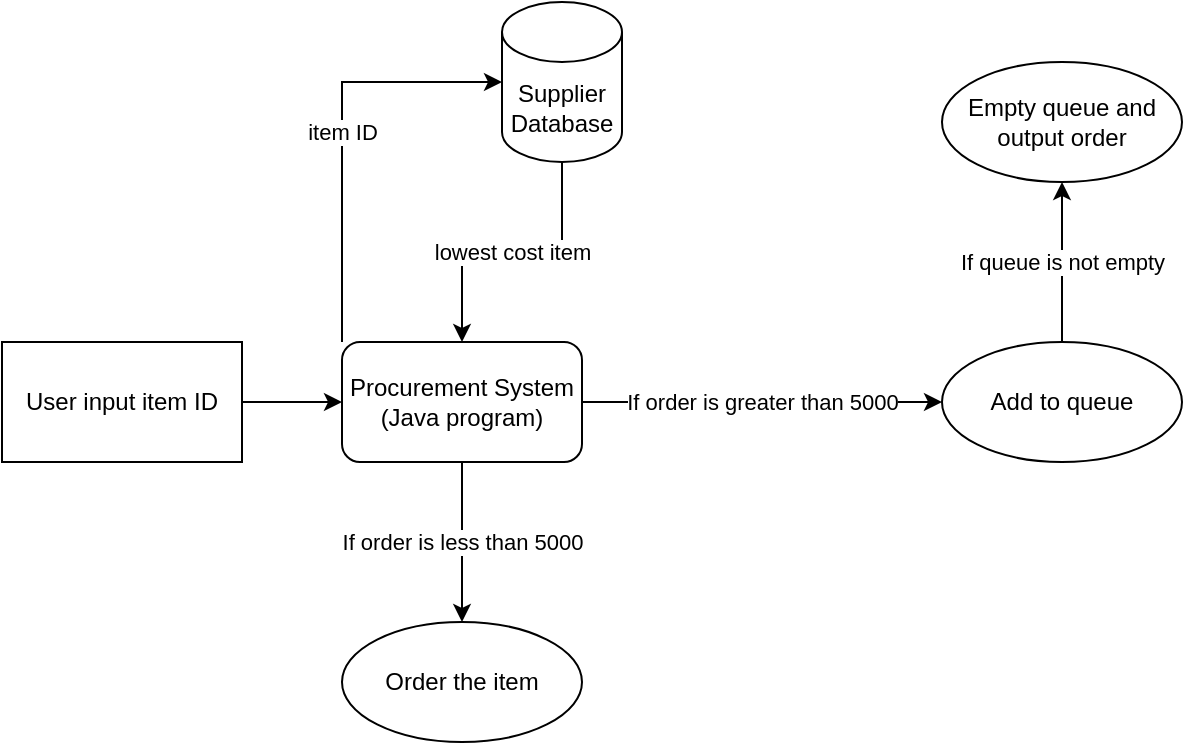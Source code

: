 <mxfile version="20.5.3" type="google"><diagram id="kgpKYQtTHZ0yAKxKKP6v" name="Page-1"><mxGraphModel grid="1" page="1" gridSize="10" guides="1" tooltips="1" connect="1" arrows="1" fold="1" pageScale="1" pageWidth="850" pageHeight="1100" math="0" shadow="0"><root><mxCell id="0"/><mxCell id="1" parent="0"/><mxCell id="iQUMQnwi9PEeLmqJKpma-3" value="If order is greater than 5000" style="edgeStyle=orthogonalEdgeStyle;rounded=0;orthogonalLoop=1;jettySize=auto;html=1;" edge="1" parent="1" source="iQUMQnwi9PEeLmqJKpma-1" target="iQUMQnwi9PEeLmqJKpma-2"><mxGeometry relative="1" as="geometry"/></mxCell><mxCell id="iQUMQnwi9PEeLmqJKpma-5" value="If order is less than 5000" style="edgeStyle=orthogonalEdgeStyle;rounded=0;orthogonalLoop=1;jettySize=auto;html=1;" edge="1" parent="1" source="iQUMQnwi9PEeLmqJKpma-1" target="iQUMQnwi9PEeLmqJKpma-4"><mxGeometry relative="1" as="geometry"/></mxCell><mxCell id="iQUMQnwi9PEeLmqJKpma-13" value="item ID" style="edgeStyle=orthogonalEdgeStyle;rounded=0;orthogonalLoop=1;jettySize=auto;html=1;entryX=0;entryY=0.5;entryDx=0;entryDy=0;entryPerimeter=0;" edge="1" parent="1" source="iQUMQnwi9PEeLmqJKpma-1" target="iQUMQnwi9PEeLmqJKpma-10"><mxGeometry relative="1" as="geometry"><Array as="points"><mxPoint x="220" y="90"/></Array></mxGeometry></mxCell><mxCell id="iQUMQnwi9PEeLmqJKpma-1" value="Procurement System&lt;br&gt;(Java program)" style="rounded=1;whiteSpace=wrap;html=1;" vertex="1" parent="1"><mxGeometry x="220" y="220" width="120" height="60" as="geometry"/></mxCell><mxCell id="iQUMQnwi9PEeLmqJKpma-9" value="If queue is not empty" style="edgeStyle=orthogonalEdgeStyle;rounded=0;orthogonalLoop=1;jettySize=auto;html=1;" edge="1" parent="1" source="iQUMQnwi9PEeLmqJKpma-2" target="iQUMQnwi9PEeLmqJKpma-8"><mxGeometry relative="1" as="geometry"/></mxCell><mxCell id="iQUMQnwi9PEeLmqJKpma-2" value="Add to queue" style="ellipse;whiteSpace=wrap;html=1;rounded=1;" vertex="1" parent="1"><mxGeometry x="520" y="220" width="120" height="60" as="geometry"/></mxCell><mxCell id="iQUMQnwi9PEeLmqJKpma-4" value="Order the item" style="ellipse;whiteSpace=wrap;html=1;rounded=1;" vertex="1" parent="1"><mxGeometry x="220" y="360" width="120" height="60" as="geometry"/></mxCell><mxCell id="iQUMQnwi9PEeLmqJKpma-8" value="Empty queue and output order" style="ellipse;whiteSpace=wrap;html=1;rounded=1;" vertex="1" parent="1"><mxGeometry x="520" y="80" width="120" height="60" as="geometry"/></mxCell><mxCell id="iQUMQnwi9PEeLmqJKpma-11" value="lowest cost item" style="edgeStyle=orthogonalEdgeStyle;rounded=0;orthogonalLoop=1;jettySize=auto;html=1;" edge="1" parent="1" source="iQUMQnwi9PEeLmqJKpma-10" target="iQUMQnwi9PEeLmqJKpma-1"><mxGeometry relative="1" as="geometry"/></mxCell><mxCell id="iQUMQnwi9PEeLmqJKpma-10" value="Supplier Database" style="shape=cylinder3;whiteSpace=wrap;html=1;boundedLbl=1;backgroundOutline=1;size=15;" vertex="1" parent="1"><mxGeometry x="300" y="50" width="60" height="80" as="geometry"/></mxCell><mxCell id="iQUMQnwi9PEeLmqJKpma-15" style="edgeStyle=orthogonalEdgeStyle;rounded=0;orthogonalLoop=1;jettySize=auto;html=1;entryX=0;entryY=0.5;entryDx=0;entryDy=0;" edge="1" parent="1" source="iQUMQnwi9PEeLmqJKpma-14" target="iQUMQnwi9PEeLmqJKpma-1"><mxGeometry relative="1" as="geometry"/></mxCell><mxCell id="iQUMQnwi9PEeLmqJKpma-14" value="User input item ID" style="rounded=0;whiteSpace=wrap;html=1;" vertex="1" parent="1"><mxGeometry x="50" y="220" width="120" height="60" as="geometry"/></mxCell></root></mxGraphModel></diagram></mxfile>
